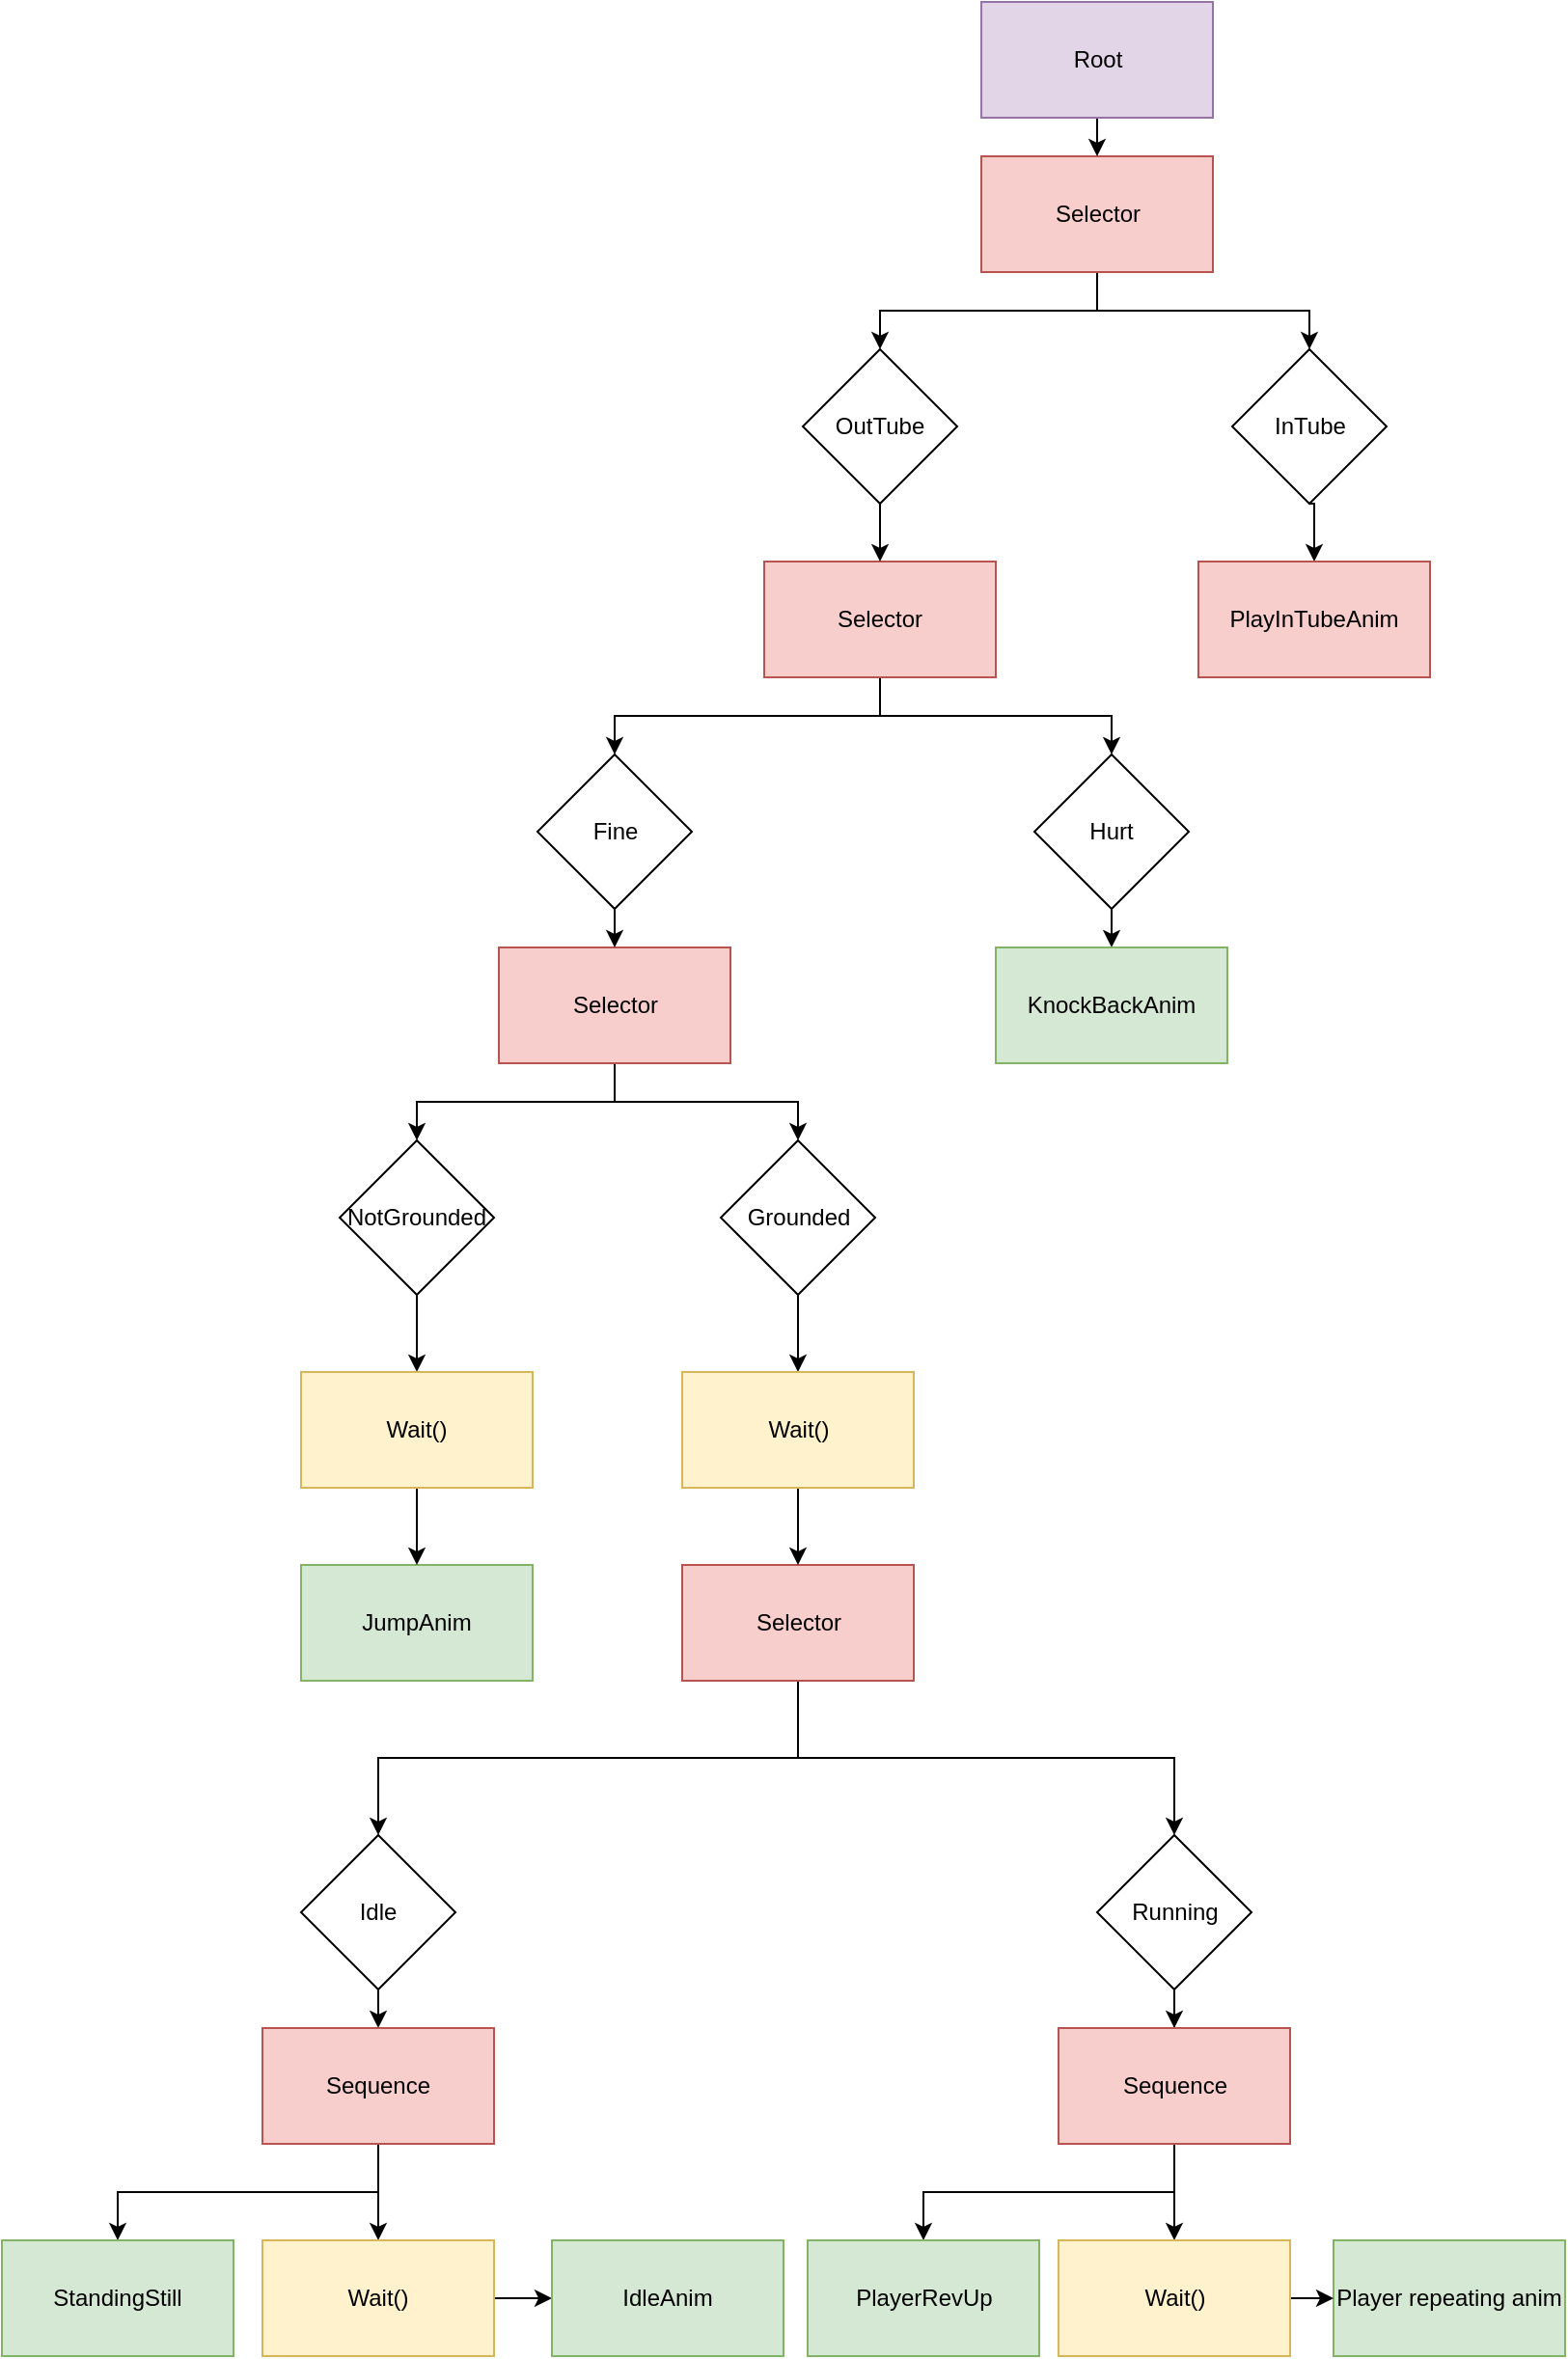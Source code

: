 <mxfile version="14.8.2" type="device"><diagram id="ry7N9JNcQGxouO6Y4Id4" name="Page-1"><mxGraphModel dx="1940" dy="1064" grid="1" gridSize="10" guides="1" tooltips="1" connect="1" arrows="1" fold="1" page="1" pageScale="1" pageWidth="850" pageHeight="1100" math="0" shadow="0"><root><mxCell id="0"/><mxCell id="1" parent="0"/><mxCell id="jB86QHwQkuZfphzk577O-5" style="edgeStyle=orthogonalEdgeStyle;rounded=0;orthogonalLoop=1;jettySize=auto;html=1;exitX=0.5;exitY=1;exitDx=0;exitDy=0;" parent="1" source="ZZuE1_SPfVMTfoQSLWsw-3" target="ZZuE1_SPfVMTfoQSLWsw-11" edge="1"><mxGeometry relative="1" as="geometry"/></mxCell><mxCell id="o1qnKo-kcjkwNOYvfOnA-4" style="edgeStyle=orthogonalEdgeStyle;rounded=0;orthogonalLoop=1;jettySize=auto;html=1;exitX=0.5;exitY=1;exitDx=0;exitDy=0;entryX=0.5;entryY=0;entryDx=0;entryDy=0;" edge="1" parent="1" source="ZZuE1_SPfVMTfoQSLWsw-3" target="o1qnKo-kcjkwNOYvfOnA-1"><mxGeometry relative="1" as="geometry"/></mxCell><mxCell id="ZZuE1_SPfVMTfoQSLWsw-3" value="Selector" style="rounded=0;whiteSpace=wrap;html=1;fillColor=#f8cecc;strokeColor=#b85450;" parent="1" vertex="1"><mxGeometry x="277.5" y="490" width="120" height="60" as="geometry"/></mxCell><mxCell id="ZZuE1_SPfVMTfoQSLWsw-9" value="JumpAnim" style="rounded=0;whiteSpace=wrap;html=1;fillColor=#d5e8d4;strokeColor=#82b366;" parent="1" vertex="1"><mxGeometry x="175" y="810" width="120" height="60" as="geometry"/></mxCell><mxCell id="jB86QHwQkuZfphzk577O-7" style="edgeStyle=orthogonalEdgeStyle;rounded=0;orthogonalLoop=1;jettySize=auto;html=1;exitX=0.5;exitY=1;exitDx=0;exitDy=0;entryX=0.5;entryY=0;entryDx=0;entryDy=0;" parent="1" source="ZZuE1_SPfVMTfoQSLWsw-11" target="jB86QHwQkuZfphzk577O-2" edge="1"><mxGeometry relative="1" as="geometry"/></mxCell><mxCell id="ZZuE1_SPfVMTfoQSLWsw-11" value="Grounded" style="rhombus;whiteSpace=wrap;html=1;" parent="1" vertex="1"><mxGeometry x="392.5" y="590" width="80" height="80" as="geometry"/></mxCell><mxCell id="ZZuE1_SPfVMTfoQSLWsw-17" style="edgeStyle=orthogonalEdgeStyle;rounded=0;orthogonalLoop=1;jettySize=auto;html=1;exitX=0.5;exitY=1;exitDx=0;exitDy=0;entryX=0.5;entryY=0;entryDx=0;entryDy=0;" parent="1" source="ZZuE1_SPfVMTfoQSLWsw-13" target="ZZuE1_SPfVMTfoQSLWsw-15" edge="1"><mxGeometry relative="1" as="geometry"/></mxCell><mxCell id="ZZuE1_SPfVMTfoQSLWsw-18" style="edgeStyle=orthogonalEdgeStyle;rounded=0;orthogonalLoop=1;jettySize=auto;html=1;exitX=0.5;exitY=1;exitDx=0;exitDy=0;entryX=0.5;entryY=0;entryDx=0;entryDy=0;" parent="1" source="ZZuE1_SPfVMTfoQSLWsw-13" target="ZZuE1_SPfVMTfoQSLWsw-16" edge="1"><mxGeometry relative="1" as="geometry"/></mxCell><mxCell id="ZZuE1_SPfVMTfoQSLWsw-13" value="Selector" style="rounded=0;whiteSpace=wrap;html=1;fillColor=#f8cecc;strokeColor=#b85450;" parent="1" vertex="1"><mxGeometry x="372.5" y="810" width="120" height="60" as="geometry"/></mxCell><mxCell id="ZZuE1_SPfVMTfoQSLWsw-20" style="edgeStyle=orthogonalEdgeStyle;rounded=0;orthogonalLoop=1;jettySize=auto;html=1;exitX=0.5;exitY=1;exitDx=0;exitDy=0;entryX=0.5;entryY=0;entryDx=0;entryDy=0;" parent="1" source="ZZuE1_SPfVMTfoQSLWsw-15" target="ZZuE1_SPfVMTfoQSLWsw-19" edge="1"><mxGeometry relative="1" as="geometry"/></mxCell><mxCell id="ZZuE1_SPfVMTfoQSLWsw-15" value="Idle" style="rhombus;whiteSpace=wrap;html=1;" parent="1" vertex="1"><mxGeometry x="175" y="950" width="80" height="80" as="geometry"/></mxCell><mxCell id="ZZuE1_SPfVMTfoQSLWsw-26" style="edgeStyle=orthogonalEdgeStyle;rounded=0;orthogonalLoop=1;jettySize=auto;html=1;exitX=0.5;exitY=1;exitDx=0;exitDy=0;" parent="1" source="ZZuE1_SPfVMTfoQSLWsw-16" target="ZZuE1_SPfVMTfoQSLWsw-25" edge="1"><mxGeometry relative="1" as="geometry"/></mxCell><mxCell id="ZZuE1_SPfVMTfoQSLWsw-16" value="Running" style="rhombus;whiteSpace=wrap;html=1;" parent="1" vertex="1"><mxGeometry x="587.5" y="950" width="80" height="80" as="geometry"/></mxCell><mxCell id="ZZuE1_SPfVMTfoQSLWsw-22" style="edgeStyle=orthogonalEdgeStyle;rounded=0;orthogonalLoop=1;jettySize=auto;html=1;exitX=0.5;exitY=1;exitDx=0;exitDy=0;entryX=0.5;entryY=0;entryDx=0;entryDy=0;" parent="1" source="ZZuE1_SPfVMTfoQSLWsw-19" target="ZZuE1_SPfVMTfoQSLWsw-21" edge="1"><mxGeometry relative="1" as="geometry"/></mxCell><mxCell id="ik015YI7wuO5i4GyOLrr-2" style="edgeStyle=orthogonalEdgeStyle;rounded=0;orthogonalLoop=1;jettySize=auto;html=1;exitX=0.5;exitY=1;exitDx=0;exitDy=0;entryX=0.5;entryY=0;entryDx=0;entryDy=0;" parent="1" source="ZZuE1_SPfVMTfoQSLWsw-19" target="ik015YI7wuO5i4GyOLrr-1" edge="1"><mxGeometry relative="1" as="geometry"/></mxCell><mxCell id="ZZuE1_SPfVMTfoQSLWsw-19" value="Sequence" style="rounded=0;whiteSpace=wrap;html=1;fillColor=#f8cecc;strokeColor=#b85450;" parent="1" vertex="1"><mxGeometry x="155" y="1050" width="120" height="60" as="geometry"/></mxCell><mxCell id="ik015YI7wuO5i4GyOLrr-53" style="edgeStyle=orthogonalEdgeStyle;rounded=0;orthogonalLoop=1;jettySize=auto;html=1;exitX=1;exitY=0.5;exitDx=0;exitDy=0;entryX=0;entryY=0.5;entryDx=0;entryDy=0;" parent="1" source="ZZuE1_SPfVMTfoQSLWsw-21" target="ZZuE1_SPfVMTfoQSLWsw-23" edge="1"><mxGeometry relative="1" as="geometry"/></mxCell><mxCell id="ZZuE1_SPfVMTfoQSLWsw-21" value="Wait()" style="rounded=0;whiteSpace=wrap;html=1;fillColor=#fff2cc;strokeColor=#d6b656;" parent="1" vertex="1"><mxGeometry x="155" y="1160" width="120" height="60" as="geometry"/></mxCell><mxCell id="ZZuE1_SPfVMTfoQSLWsw-23" value="IdleAnim" style="rounded=0;whiteSpace=wrap;html=1;fillColor=#d5e8d4;strokeColor=#82b366;" parent="1" vertex="1"><mxGeometry x="305" y="1160" width="120" height="60" as="geometry"/></mxCell><mxCell id="ZZuE1_SPfVMTfoQSLWsw-29" style="edgeStyle=orthogonalEdgeStyle;rounded=0;orthogonalLoop=1;jettySize=auto;html=1;exitX=0.5;exitY=1;exitDx=0;exitDy=0;entryX=0.5;entryY=0;entryDx=0;entryDy=0;" parent="1" source="ZZuE1_SPfVMTfoQSLWsw-25" target="ZZuE1_SPfVMTfoQSLWsw-27" edge="1"><mxGeometry relative="1" as="geometry"/></mxCell><mxCell id="ik015YI7wuO5i4GyOLrr-4" style="edgeStyle=orthogonalEdgeStyle;rounded=0;orthogonalLoop=1;jettySize=auto;html=1;exitX=0.5;exitY=1;exitDx=0;exitDy=0;" parent="1" source="ZZuE1_SPfVMTfoQSLWsw-25" target="ik015YI7wuO5i4GyOLrr-3" edge="1"><mxGeometry relative="1" as="geometry"/></mxCell><mxCell id="ZZuE1_SPfVMTfoQSLWsw-25" value="Sequence" style="rounded=0;whiteSpace=wrap;html=1;fillColor=#f8cecc;strokeColor=#b85450;" parent="1" vertex="1"><mxGeometry x="567.5" y="1050" width="120" height="60" as="geometry"/></mxCell><mxCell id="ZZuE1_SPfVMTfoQSLWsw-27" value="PlayerRevUp" style="rounded=0;whiteSpace=wrap;html=1;fillColor=#d5e8d4;strokeColor=#82b366;" parent="1" vertex="1"><mxGeometry x="437.5" y="1160" width="120" height="60" as="geometry"/></mxCell><mxCell id="ZZuE1_SPfVMTfoQSLWsw-32" value="Player repeating anim" style="rounded=0;whiteSpace=wrap;html=1;fillColor=#d5e8d4;strokeColor=#82b366;" parent="1" vertex="1"><mxGeometry x="710" y="1160" width="120" height="60" as="geometry"/></mxCell><mxCell id="ZZuE1_SPfVMTfoQSLWsw-38" style="edgeStyle=orthogonalEdgeStyle;rounded=0;orthogonalLoop=1;jettySize=auto;html=1;exitX=0.5;exitY=1;exitDx=0;exitDy=0;entryX=0.5;entryY=0;entryDx=0;entryDy=0;" parent="1" source="ZZuE1_SPfVMTfoQSLWsw-34" target="ZZuE1_SPfVMTfoQSLWsw-35" edge="1"><mxGeometry relative="1" as="geometry"/></mxCell><mxCell id="ZZuE1_SPfVMTfoQSLWsw-39" style="edgeStyle=orthogonalEdgeStyle;rounded=0;orthogonalLoop=1;jettySize=auto;html=1;exitX=0.5;exitY=1;exitDx=0;exitDy=0;entryX=0.5;entryY=0;entryDx=0;entryDy=0;" parent="1" source="ZZuE1_SPfVMTfoQSLWsw-34" target="ZZuE1_SPfVMTfoQSLWsw-37" edge="1"><mxGeometry relative="1" as="geometry"/></mxCell><mxCell id="ZZuE1_SPfVMTfoQSLWsw-34" value="Selector" style="rounded=0;whiteSpace=wrap;html=1;fillColor=#f8cecc;strokeColor=#b85450;" parent="1" vertex="1"><mxGeometry x="415" y="290" width="120" height="60" as="geometry"/></mxCell><mxCell id="ZZuE1_SPfVMTfoQSLWsw-36" style="edgeStyle=orthogonalEdgeStyle;rounded=0;orthogonalLoop=1;jettySize=auto;html=1;exitX=0.5;exitY=1;exitDx=0;exitDy=0;entryX=0.5;entryY=0;entryDx=0;entryDy=0;" parent="1" source="ZZuE1_SPfVMTfoQSLWsw-35" target="ZZuE1_SPfVMTfoQSLWsw-3" edge="1"><mxGeometry relative="1" as="geometry"/></mxCell><mxCell id="ZZuE1_SPfVMTfoQSLWsw-35" value="Fine" style="rhombus;whiteSpace=wrap;html=1;" parent="1" vertex="1"><mxGeometry x="297.5" y="390" width="80" height="80" as="geometry"/></mxCell><mxCell id="ZZuE1_SPfVMTfoQSLWsw-41" style="edgeStyle=orthogonalEdgeStyle;rounded=0;orthogonalLoop=1;jettySize=auto;html=1;exitX=0.5;exitY=1;exitDx=0;exitDy=0;entryX=0.5;entryY=0;entryDx=0;entryDy=0;" parent="1" source="ZZuE1_SPfVMTfoQSLWsw-37" edge="1"><mxGeometry relative="1" as="geometry"><mxPoint x="595" y="490" as="targetPoint"/></mxGeometry></mxCell><mxCell id="ZZuE1_SPfVMTfoQSLWsw-37" value="Hurt" style="rhombus;whiteSpace=wrap;html=1;" parent="1" vertex="1"><mxGeometry x="555" y="390" width="80" height="80" as="geometry"/></mxCell><mxCell id="ZZuE1_SPfVMTfoQSLWsw-42" value="KnockBackAnim" style="rounded=0;whiteSpace=wrap;html=1;fillColor=#d5e8d4;strokeColor=#82b366;" parent="1" vertex="1"><mxGeometry x="535" y="490" width="120" height="60" as="geometry"/></mxCell><mxCell id="ZZuE1_SPfVMTfoQSLWsw-49" style="edgeStyle=orthogonalEdgeStyle;rounded=0;orthogonalLoop=1;jettySize=auto;html=1;exitX=0.5;exitY=1;exitDx=0;exitDy=0;entryX=0.5;entryY=0;entryDx=0;entryDy=0;" parent="1" source="ZZuE1_SPfVMTfoQSLWsw-47" target="ZZuE1_SPfVMTfoQSLWsw-48" edge="1"><mxGeometry relative="1" as="geometry"/></mxCell><mxCell id="ZZuE1_SPfVMTfoQSLWsw-52" style="edgeStyle=orthogonalEdgeStyle;rounded=0;orthogonalLoop=1;jettySize=auto;html=1;exitX=0.5;exitY=1;exitDx=0;exitDy=0;" parent="1" source="ZZuE1_SPfVMTfoQSLWsw-47" target="ZZuE1_SPfVMTfoQSLWsw-51" edge="1"><mxGeometry relative="1" as="geometry"/></mxCell><mxCell id="ZZuE1_SPfVMTfoQSLWsw-47" value="Selector" style="rounded=0;whiteSpace=wrap;html=1;fillColor=#f8cecc;strokeColor=#b85450;" parent="1" vertex="1"><mxGeometry x="527.5" y="80" width="120" height="60" as="geometry"/></mxCell><mxCell id="ZZuE1_SPfVMTfoQSLWsw-50" style="edgeStyle=orthogonalEdgeStyle;rounded=0;orthogonalLoop=1;jettySize=auto;html=1;exitX=0.5;exitY=1;exitDx=0;exitDy=0;" parent="1" source="ZZuE1_SPfVMTfoQSLWsw-48" target="ZZuE1_SPfVMTfoQSLWsw-34" edge="1"><mxGeometry relative="1" as="geometry"/></mxCell><mxCell id="ZZuE1_SPfVMTfoQSLWsw-48" value="OutTube" style="rhombus;whiteSpace=wrap;html=1;" parent="1" vertex="1"><mxGeometry x="435" y="180" width="80" height="80" as="geometry"/></mxCell><mxCell id="ZZuE1_SPfVMTfoQSLWsw-54" style="edgeStyle=orthogonalEdgeStyle;rounded=0;orthogonalLoop=1;jettySize=auto;html=1;exitX=0.5;exitY=1;exitDx=0;exitDy=0;entryX=0.5;entryY=0;entryDx=0;entryDy=0;" parent="1" source="ZZuE1_SPfVMTfoQSLWsw-51" target="ZZuE1_SPfVMTfoQSLWsw-53" edge="1"><mxGeometry relative="1" as="geometry"/></mxCell><mxCell id="ZZuE1_SPfVMTfoQSLWsw-51" value="InTube" style="rhombus;whiteSpace=wrap;html=1;" parent="1" vertex="1"><mxGeometry x="657.5" y="180" width="80" height="80" as="geometry"/></mxCell><mxCell id="ZZuE1_SPfVMTfoQSLWsw-53" value="PlayInTubeAnim" style="rounded=0;whiteSpace=wrap;html=1;fillColor=#f8cecc;strokeColor=#b85450;" parent="1" vertex="1"><mxGeometry x="640" y="290" width="120" height="60" as="geometry"/></mxCell><mxCell id="ZZuE1_SPfVMTfoQSLWsw-56" style="edgeStyle=orthogonalEdgeStyle;rounded=0;orthogonalLoop=1;jettySize=auto;html=1;exitX=0.5;exitY=1;exitDx=0;exitDy=0;entryX=0.5;entryY=0;entryDx=0;entryDy=0;" parent="1" source="ZZuE1_SPfVMTfoQSLWsw-55" target="ZZuE1_SPfVMTfoQSLWsw-47" edge="1"><mxGeometry relative="1" as="geometry"/></mxCell><mxCell id="ZZuE1_SPfVMTfoQSLWsw-55" value="Root" style="rounded=0;whiteSpace=wrap;html=1;fillColor=#e1d5e7;strokeColor=#9673a6;" parent="1" vertex="1"><mxGeometry x="527.5" width="120" height="60" as="geometry"/></mxCell><mxCell id="ik015YI7wuO5i4GyOLrr-1" value="StandingStill" style="rounded=0;whiteSpace=wrap;html=1;fillColor=#d5e8d4;strokeColor=#82b366;" parent="1" vertex="1"><mxGeometry x="20" y="1160" width="120" height="60" as="geometry"/></mxCell><mxCell id="ik015YI7wuO5i4GyOLrr-55" style="edgeStyle=orthogonalEdgeStyle;rounded=0;orthogonalLoop=1;jettySize=auto;html=1;exitX=1;exitY=0.5;exitDx=0;exitDy=0;entryX=0;entryY=0.5;entryDx=0;entryDy=0;" parent="1" source="ik015YI7wuO5i4GyOLrr-3" target="ZZuE1_SPfVMTfoQSLWsw-32" edge="1"><mxGeometry relative="1" as="geometry"/></mxCell><mxCell id="ik015YI7wuO5i4GyOLrr-3" value="Wait()" style="rounded=0;whiteSpace=wrap;html=1;fillColor=#fff2cc;strokeColor=#d6b656;" parent="1" vertex="1"><mxGeometry x="567.5" y="1160" width="120" height="60" as="geometry"/></mxCell><mxCell id="jB86QHwQkuZfphzk577O-8" style="edgeStyle=orthogonalEdgeStyle;rounded=0;orthogonalLoop=1;jettySize=auto;html=1;exitX=0.5;exitY=1;exitDx=0;exitDy=0;entryX=0.5;entryY=0;entryDx=0;entryDy=0;" parent="1" source="jB86QHwQkuZfphzk577O-2" target="ZZuE1_SPfVMTfoQSLWsw-13" edge="1"><mxGeometry relative="1" as="geometry"/></mxCell><mxCell id="jB86QHwQkuZfphzk577O-2" value="Wait()" style="rounded=0;whiteSpace=wrap;html=1;fillColor=#fff2cc;strokeColor=#d6b656;" parent="1" vertex="1"><mxGeometry x="372.5" y="710" width="120" height="60" as="geometry"/></mxCell><mxCell id="o1qnKo-kcjkwNOYvfOnA-5" style="edgeStyle=orthogonalEdgeStyle;rounded=0;orthogonalLoop=1;jettySize=auto;html=1;exitX=0.5;exitY=1;exitDx=0;exitDy=0;" edge="1" parent="1" source="o1qnKo-kcjkwNOYvfOnA-1" target="o1qnKo-kcjkwNOYvfOnA-2"><mxGeometry relative="1" as="geometry"/></mxCell><mxCell id="o1qnKo-kcjkwNOYvfOnA-1" value="NotGrounded" style="rhombus;whiteSpace=wrap;html=1;" vertex="1" parent="1"><mxGeometry x="195" y="590" width="80" height="80" as="geometry"/></mxCell><mxCell id="o1qnKo-kcjkwNOYvfOnA-3" style="edgeStyle=orthogonalEdgeStyle;rounded=0;orthogonalLoop=1;jettySize=auto;html=1;exitX=0.5;exitY=1;exitDx=0;exitDy=0;entryX=0.5;entryY=0;entryDx=0;entryDy=0;" edge="1" parent="1" source="o1qnKo-kcjkwNOYvfOnA-2" target="ZZuE1_SPfVMTfoQSLWsw-9"><mxGeometry relative="1" as="geometry"/></mxCell><mxCell id="o1qnKo-kcjkwNOYvfOnA-2" value="Wait()" style="rounded=0;whiteSpace=wrap;html=1;fillColor=#fff2cc;strokeColor=#d6b656;" vertex="1" parent="1"><mxGeometry x="175" y="710" width="120" height="60" as="geometry"/></mxCell></root></mxGraphModel></diagram></mxfile>